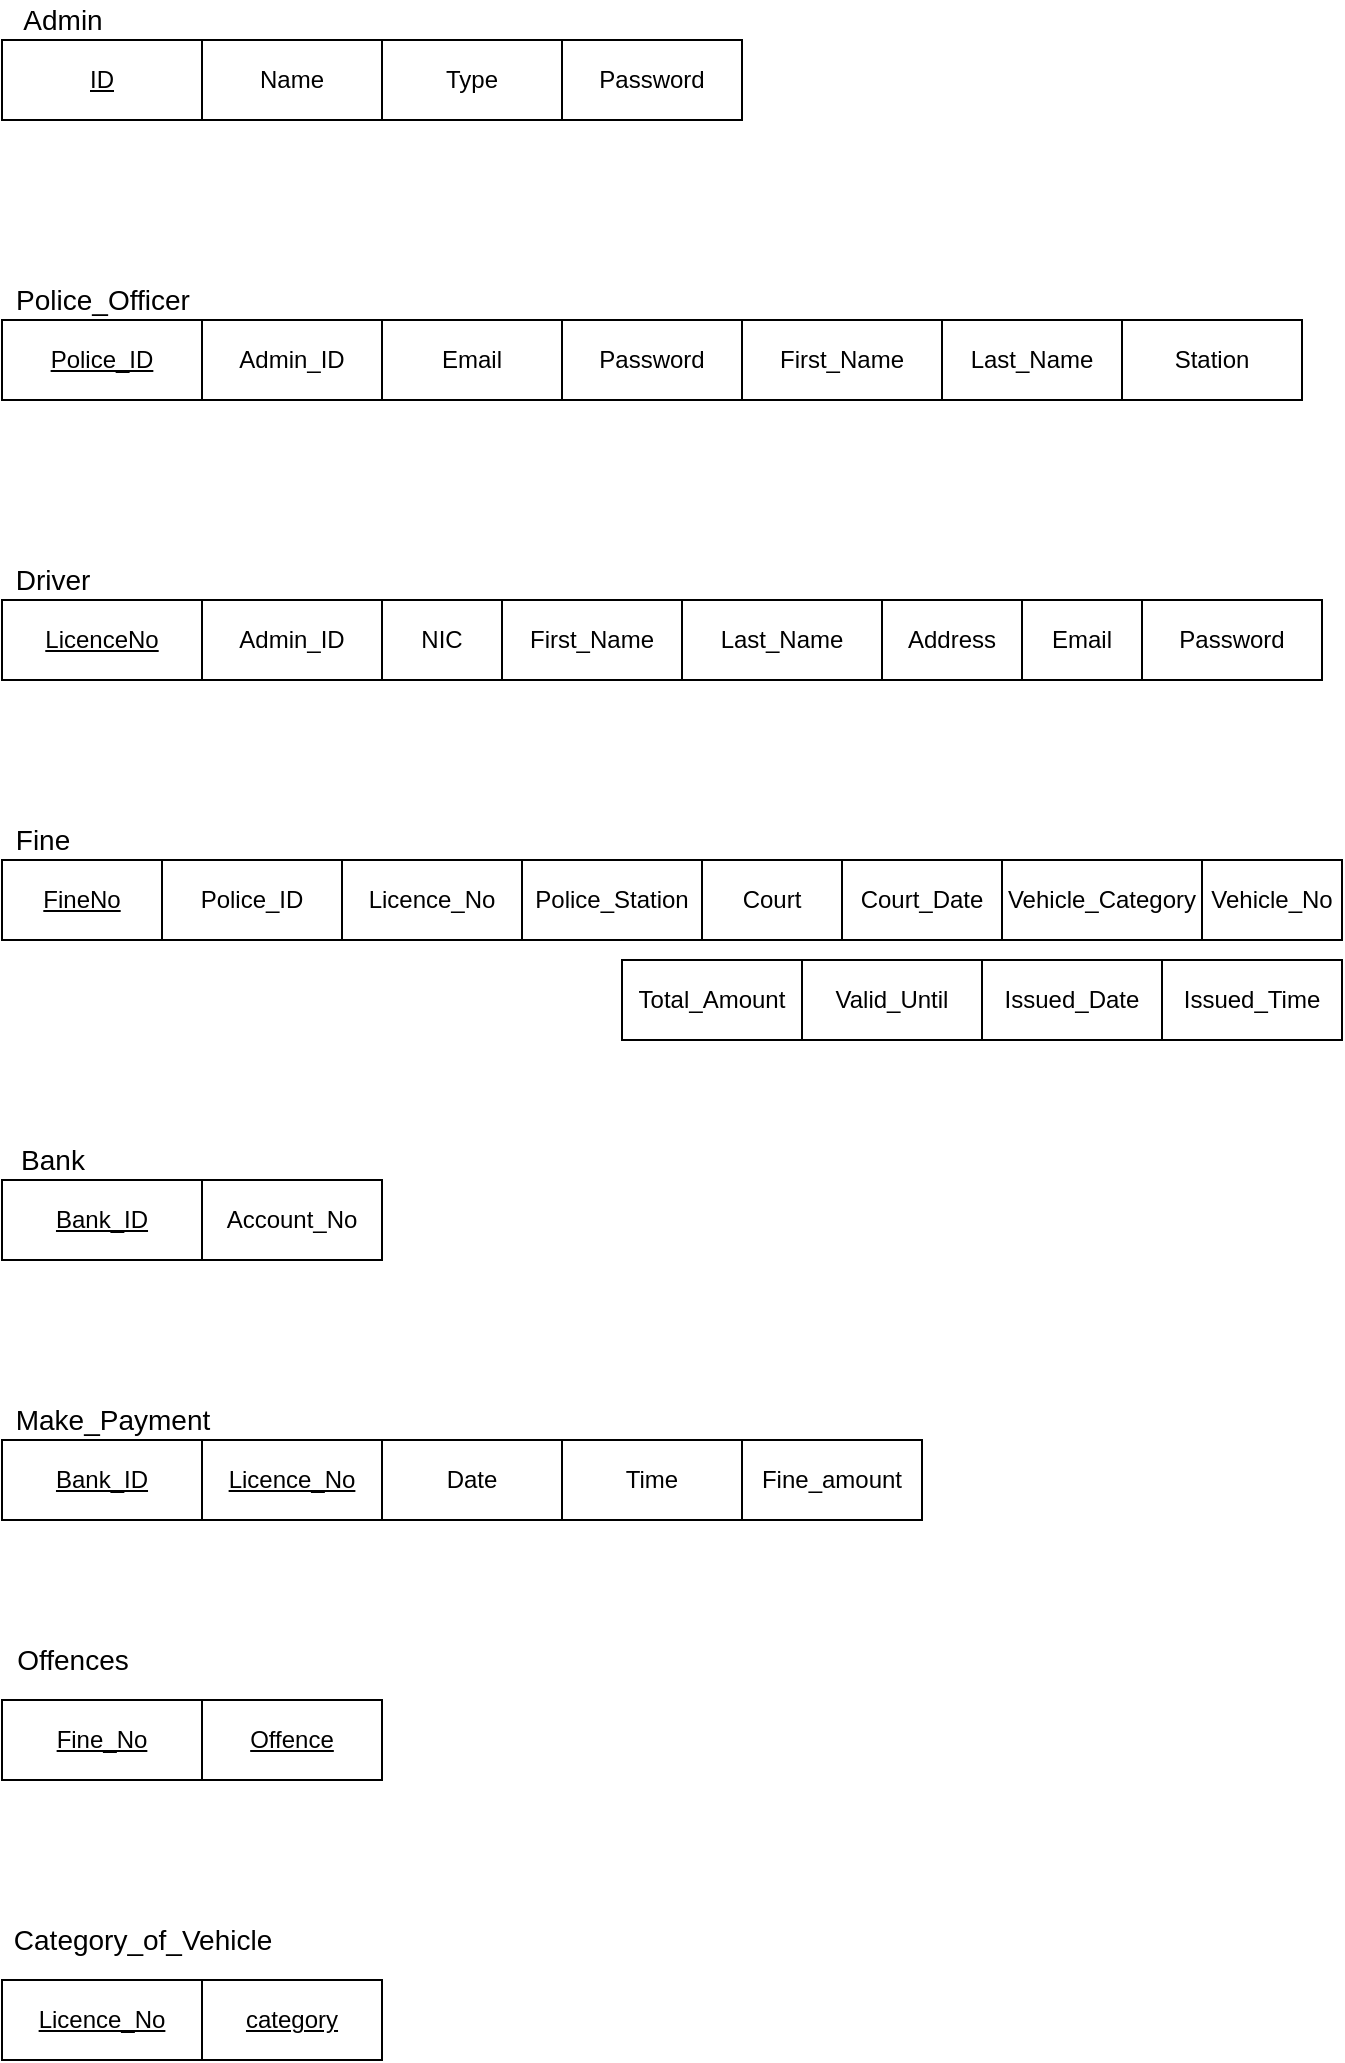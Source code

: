<mxfile version="12.9.12" type="device"><diagram id="5rsd5jtNSa2mIJ0FtEkO" name="Page-1"><mxGraphModel dx="526" dy="378" grid="1" gridSize="10" guides="1" tooltips="1" connect="1" arrows="1" fold="1" page="1" pageScale="1" pageWidth="827" pageHeight="1169" math="0" shadow="0"><root><mxCell id="0"/><mxCell id="1" parent="0"/><mxCell id="LDXQOjxlIws215ZxBdcl-1" value="&lt;font style=&quot;font-size: 14px&quot;&gt;Admin&lt;/font&gt;" style="text;html=1;align=center;verticalAlign=middle;resizable=0;points=[];autosize=1;" parent="1" vertex="1"><mxGeometry x="120" y="60" width="60" height="20" as="geometry"/></mxCell><mxCell id="LDXQOjxlIws215ZxBdcl-2" value="&lt;font style=&quot;font-size: 14px&quot;&gt;Police_Officer&lt;/font&gt;" style="text;html=1;align=center;verticalAlign=middle;resizable=0;points=[];autosize=1;" parent="1" vertex="1"><mxGeometry x="120" y="200" width="100" height="20" as="geometry"/></mxCell><mxCell id="LDXQOjxlIws215ZxBdcl-3" value="&lt;font style=&quot;font-size: 14px&quot;&gt;Driver&lt;/font&gt;" style="text;html=1;align=center;verticalAlign=middle;resizable=0;points=[];autosize=1;" parent="1" vertex="1"><mxGeometry x="120" y="340" width="50" height="20" as="geometry"/></mxCell><mxCell id="LDXQOjxlIws215ZxBdcl-4" value="&lt;font style=&quot;font-size: 14px&quot;&gt;Fine&lt;/font&gt;" style="text;html=1;align=center;verticalAlign=middle;resizable=0;points=[];autosize=1;" parent="1" vertex="1"><mxGeometry x="120" y="470" width="40" height="20" as="geometry"/></mxCell><mxCell id="LDXQOjxlIws215ZxBdcl-5" value="&lt;font style=&quot;font-size: 14px&quot;&gt;Bank&lt;/font&gt;" style="text;html=1;align=center;verticalAlign=middle;resizable=0;points=[];autosize=1;" parent="1" vertex="1"><mxGeometry x="120" y="630" width="50" height="20" as="geometry"/></mxCell><mxCell id="LDXQOjxlIws215ZxBdcl-6" value="&lt;font style=&quot;font-size: 14px&quot;&gt;Make_Payment&lt;/font&gt;" style="text;html=1;align=center;verticalAlign=middle;resizable=0;points=[];autosize=1;" parent="1" vertex="1"><mxGeometry x="120" y="760" width="110" height="20" as="geometry"/></mxCell><mxCell id="LDXQOjxlIws215ZxBdcl-7" value="&lt;font style=&quot;font-size: 14px&quot;&gt;Offences&lt;/font&gt;" style="text;html=1;align=center;verticalAlign=middle;resizable=0;points=[];autosize=1;" parent="1" vertex="1"><mxGeometry x="120" y="880" width="70" height="20" as="geometry"/></mxCell><mxCell id="LDXQOjxlIws215ZxBdcl-8" value="&lt;u&gt;&lt;font style=&quot;font-size: 12px&quot;&gt;ID&lt;/font&gt;&lt;/u&gt;" style="rounded=0;whiteSpace=wrap;html=1;" parent="1" vertex="1"><mxGeometry x="120" y="80" width="100" height="40" as="geometry"/></mxCell><mxCell id="LDXQOjxlIws215ZxBdcl-9" value="Name" style="rounded=0;whiteSpace=wrap;html=1;" parent="1" vertex="1"><mxGeometry x="220" y="80" width="90" height="40" as="geometry"/></mxCell><mxCell id="LDXQOjxlIws215ZxBdcl-10" value="Type" style="rounded=0;whiteSpace=wrap;html=1;" parent="1" vertex="1"><mxGeometry x="310" y="80" width="90" height="40" as="geometry"/></mxCell><mxCell id="LDXQOjxlIws215ZxBdcl-11" value="&lt;u&gt;&lt;font style=&quot;font-size: 12px&quot;&gt;Police_ID&lt;/font&gt;&lt;/u&gt;" style="rounded=0;whiteSpace=wrap;html=1;" parent="1" vertex="1"><mxGeometry x="120" y="220" width="100" height="40" as="geometry"/></mxCell><mxCell id="LDXQOjxlIws215ZxBdcl-12" value="Admin_ID" style="rounded=0;whiteSpace=wrap;html=1;" parent="1" vertex="1"><mxGeometry x="220" y="220" width="90" height="40" as="geometry"/></mxCell><mxCell id="LDXQOjxlIws215ZxBdcl-13" value="Email" style="rounded=0;whiteSpace=wrap;html=1;" parent="1" vertex="1"><mxGeometry x="310" y="220" width="90" height="40" as="geometry"/></mxCell><mxCell id="LDXQOjxlIws215ZxBdcl-14" value="Password" style="rounded=0;whiteSpace=wrap;html=1;" parent="1" vertex="1"><mxGeometry x="400" y="220" width="90" height="40" as="geometry"/></mxCell><mxCell id="LDXQOjxlIws215ZxBdcl-15" value="&lt;u&gt;&lt;font style=&quot;font-size: 12px&quot;&gt;LicenceNo&lt;/font&gt;&lt;/u&gt;" style="rounded=0;whiteSpace=wrap;html=1;" parent="1" vertex="1"><mxGeometry x="120" y="360" width="100" height="40" as="geometry"/></mxCell><mxCell id="LDXQOjxlIws215ZxBdcl-16" value="Admin_ID" style="rounded=0;whiteSpace=wrap;html=1;" parent="1" vertex="1"><mxGeometry x="220" y="360" width="90" height="40" as="geometry"/></mxCell><mxCell id="LDXQOjxlIws215ZxBdcl-17" value="NIC" style="rounded=0;whiteSpace=wrap;html=1;" parent="1" vertex="1"><mxGeometry x="310" y="360" width="60" height="40" as="geometry"/></mxCell><mxCell id="LDXQOjxlIws215ZxBdcl-18" value="First_Name" style="rounded=0;whiteSpace=wrap;html=1;" parent="1" vertex="1"><mxGeometry x="370" y="360" width="90" height="40" as="geometry"/></mxCell><mxCell id="LDXQOjxlIws215ZxBdcl-19" value="&lt;font style=&quot;font-size: 12px&quot;&gt;Last_Name&lt;/font&gt;" style="rounded=0;whiteSpace=wrap;html=1;" parent="1" vertex="1"><mxGeometry x="460" y="360" width="100" height="40" as="geometry"/></mxCell><mxCell id="LDXQOjxlIws215ZxBdcl-20" value="Address" style="rounded=0;whiteSpace=wrap;html=1;" parent="1" vertex="1"><mxGeometry x="560" y="360" width="70" height="40" as="geometry"/></mxCell><mxCell id="LDXQOjxlIws215ZxBdcl-21" value="Email" style="rounded=0;whiteSpace=wrap;html=1;" parent="1" vertex="1"><mxGeometry x="630" y="360" width="60" height="40" as="geometry"/></mxCell><mxCell id="LDXQOjxlIws215ZxBdcl-22" value="Password" style="rounded=0;whiteSpace=wrap;html=1;" parent="1" vertex="1"><mxGeometry x="690" y="360" width="90" height="40" as="geometry"/></mxCell><mxCell id="LDXQOjxlIws215ZxBdcl-23" value="First_Name" style="rounded=0;whiteSpace=wrap;html=1;" parent="1" vertex="1"><mxGeometry x="490" y="220" width="100" height="40" as="geometry"/></mxCell><mxCell id="LDXQOjxlIws215ZxBdcl-24" value="Last_Name" style="rounded=0;whiteSpace=wrap;html=1;" parent="1" vertex="1"><mxGeometry x="590" y="220" width="90" height="40" as="geometry"/></mxCell><mxCell id="LDXQOjxlIws215ZxBdcl-25" value="Station" style="rounded=0;whiteSpace=wrap;html=1;" parent="1" vertex="1"><mxGeometry x="680" y="220" width="90" height="40" as="geometry"/></mxCell><mxCell id="LDXQOjxlIws215ZxBdcl-26" value="&lt;u&gt;&lt;font style=&quot;font-size: 12px&quot;&gt;FineNo&lt;/font&gt;&lt;/u&gt;" style="rounded=0;whiteSpace=wrap;html=1;" parent="1" vertex="1"><mxGeometry x="120" y="490" width="80" height="40" as="geometry"/></mxCell><mxCell id="LDXQOjxlIws215ZxBdcl-27" value="Police_ID" style="rounded=0;whiteSpace=wrap;html=1;" parent="1" vertex="1"><mxGeometry x="200" y="490" width="90" height="40" as="geometry"/></mxCell><mxCell id="LDXQOjxlIws215ZxBdcl-28" value="Police_Station" style="rounded=0;whiteSpace=wrap;html=1;" parent="1" vertex="1"><mxGeometry x="380" y="490" width="90" height="40" as="geometry"/></mxCell><mxCell id="LDXQOjxlIws215ZxBdcl-29" value="Licence_No" style="rounded=0;whiteSpace=wrap;html=1;" parent="1" vertex="1"><mxGeometry x="290" y="490" width="90" height="40" as="geometry"/></mxCell><mxCell id="LDXQOjxlIws215ZxBdcl-30" value="Court" style="rounded=0;whiteSpace=wrap;html=1;" parent="1" vertex="1"><mxGeometry x="470" y="490" width="70" height="40" as="geometry"/></mxCell><mxCell id="LDXQOjxlIws215ZxBdcl-31" value="&lt;font style=&quot;font-size: 12px&quot;&gt;Court_Date&lt;/font&gt;" style="rounded=0;whiteSpace=wrap;html=1;" parent="1" vertex="1"><mxGeometry x="540" y="490" width="80" height="40" as="geometry"/></mxCell><mxCell id="LDXQOjxlIws215ZxBdcl-32" value="Vehicle_Category" style="rounded=0;whiteSpace=wrap;html=1;" parent="1" vertex="1"><mxGeometry x="620" y="490" width="100" height="40" as="geometry"/></mxCell><mxCell id="LDXQOjxlIws215ZxBdcl-33" value="Total_Amount" style="rounded=0;whiteSpace=wrap;html=1;" parent="1" vertex="1"><mxGeometry x="430" y="540" width="90" height="40" as="geometry"/></mxCell><mxCell id="LDXQOjxlIws215ZxBdcl-34" value="Valid_Until" style="rounded=0;whiteSpace=wrap;html=1;" parent="1" vertex="1"><mxGeometry x="520" y="540" width="90" height="40" as="geometry"/></mxCell><mxCell id="LDXQOjxlIws215ZxBdcl-35" value="Issued_Date" style="rounded=0;whiteSpace=wrap;html=1;" parent="1" vertex="1"><mxGeometry x="610" y="540" width="90" height="40" as="geometry"/></mxCell><mxCell id="LDXQOjxlIws215ZxBdcl-36" value="Issued_Time" style="rounded=0;whiteSpace=wrap;html=1;" parent="1" vertex="1"><mxGeometry x="700" y="540" width="90" height="40" as="geometry"/></mxCell><mxCell id="LDXQOjxlIws215ZxBdcl-37" value="Vehicle_No" style="rounded=0;whiteSpace=wrap;html=1;" parent="1" vertex="1"><mxGeometry x="720" y="490" width="70" height="40" as="geometry"/></mxCell><mxCell id="LDXQOjxlIws215ZxBdcl-38" value="&lt;u&gt;&lt;font style=&quot;font-size: 12px&quot;&gt;Bank_ID&lt;/font&gt;&lt;/u&gt;" style="rounded=0;whiteSpace=wrap;html=1;" parent="1" vertex="1"><mxGeometry x="120" y="650" width="100" height="40" as="geometry"/></mxCell><mxCell id="LDXQOjxlIws215ZxBdcl-39" value="Account_No" style="rounded=0;whiteSpace=wrap;html=1;" parent="1" vertex="1"><mxGeometry x="220" y="650" width="90" height="40" as="geometry"/></mxCell><mxCell id="LDXQOjxlIws215ZxBdcl-40" value="Fine_amount" style="rounded=0;whiteSpace=wrap;html=1;" parent="1" vertex="1"><mxGeometry x="490" y="780" width="90" height="40" as="geometry"/></mxCell><mxCell id="LDXQOjxlIws215ZxBdcl-41" value="&lt;u&gt;&lt;font style=&quot;font-size: 12px&quot;&gt;Bank_ID&lt;/font&gt;&lt;/u&gt;" style="rounded=0;whiteSpace=wrap;html=1;" parent="1" vertex="1"><mxGeometry x="120" y="780" width="100" height="40" as="geometry"/></mxCell><mxCell id="LDXQOjxlIws215ZxBdcl-42" value="&lt;u&gt;Licence_No&lt;/u&gt;" style="rounded=0;whiteSpace=wrap;html=1;" parent="1" vertex="1"><mxGeometry x="220" y="780" width="90" height="40" as="geometry"/></mxCell><mxCell id="LDXQOjxlIws215ZxBdcl-43" value="Date" style="rounded=0;whiteSpace=wrap;html=1;" parent="1" vertex="1"><mxGeometry x="310" y="780" width="90" height="40" as="geometry"/></mxCell><mxCell id="LDXQOjxlIws215ZxBdcl-44" value="Time" style="rounded=0;whiteSpace=wrap;html=1;" parent="1" vertex="1"><mxGeometry x="400" y="780" width="90" height="40" as="geometry"/></mxCell><mxCell id="LDXQOjxlIws215ZxBdcl-45" value="&lt;font style=&quot;font-size: 14px&quot;&gt;Category_of_Vehicle&lt;/font&gt;" style="text;html=1;align=center;verticalAlign=middle;resizable=0;points=[];autosize=1;" parent="1" vertex="1"><mxGeometry x="120" y="1020" width="140" height="20" as="geometry"/></mxCell><mxCell id="LDXQOjxlIws215ZxBdcl-46" value="&lt;u&gt;&lt;font style=&quot;font-size: 12px&quot;&gt;Fine_No&lt;/font&gt;&lt;/u&gt;" style="rounded=0;whiteSpace=wrap;html=1;" parent="1" vertex="1"><mxGeometry x="120" y="910" width="100" height="40" as="geometry"/></mxCell><mxCell id="LDXQOjxlIws215ZxBdcl-47" value="&lt;u&gt;Offence&lt;/u&gt;" style="rounded=0;whiteSpace=wrap;html=1;" parent="1" vertex="1"><mxGeometry x="220" y="910" width="90" height="40" as="geometry"/></mxCell><mxCell id="LDXQOjxlIws215ZxBdcl-49" value="&lt;u&gt;&lt;font style=&quot;font-size: 12px&quot;&gt;Licence_No&lt;/font&gt;&lt;/u&gt;" style="rounded=0;whiteSpace=wrap;html=1;" parent="1" vertex="1"><mxGeometry x="120" y="1050" width="100" height="40" as="geometry"/></mxCell><mxCell id="LDXQOjxlIws215ZxBdcl-50" value="&lt;u&gt;category&lt;/u&gt;" style="rounded=0;whiteSpace=wrap;html=1;" parent="1" vertex="1"><mxGeometry x="220" y="1050" width="90" height="40" as="geometry"/></mxCell><mxCell id="BACll6x0eo2AQNh61y9_-1" value="Password" style="rounded=0;whiteSpace=wrap;html=1;" parent="1" vertex="1"><mxGeometry x="400" y="80" width="90" height="40" as="geometry"/></mxCell></root></mxGraphModel></diagram></mxfile>